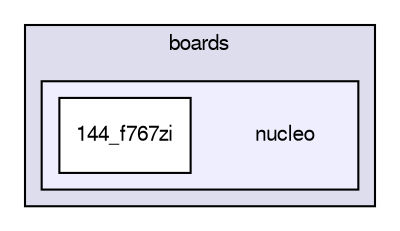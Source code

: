 digraph "sw/airborne/boards/nucleo" {
  compound=true
  node [ fontsize="10", fontname="FreeSans"];
  edge [ labelfontsize="10", labelfontname="FreeSans"];
  subgraph clusterdir_e030268cd18297cf6282390f76bfcf7f {
    graph [ bgcolor="#ddddee", pencolor="black", label="boards" fontname="FreeSans", fontsize="10", URL="dir_e030268cd18297cf6282390f76bfcf7f.html"]
  subgraph clusterdir_3a7735853c2e0da45622dafdded2b7a3 {
    graph [ bgcolor="#eeeeff", pencolor="black", label="" URL="dir_3a7735853c2e0da45622dafdded2b7a3.html"];
    dir_3a7735853c2e0da45622dafdded2b7a3 [shape=plaintext label="nucleo"];
    dir_5e4179adf559fac6a5f66becead823dc [shape=box label="144_f767zi" color="black" fillcolor="white" style="filled" URL="dir_5e4179adf559fac6a5f66becead823dc.html"];
  }
  }
}
